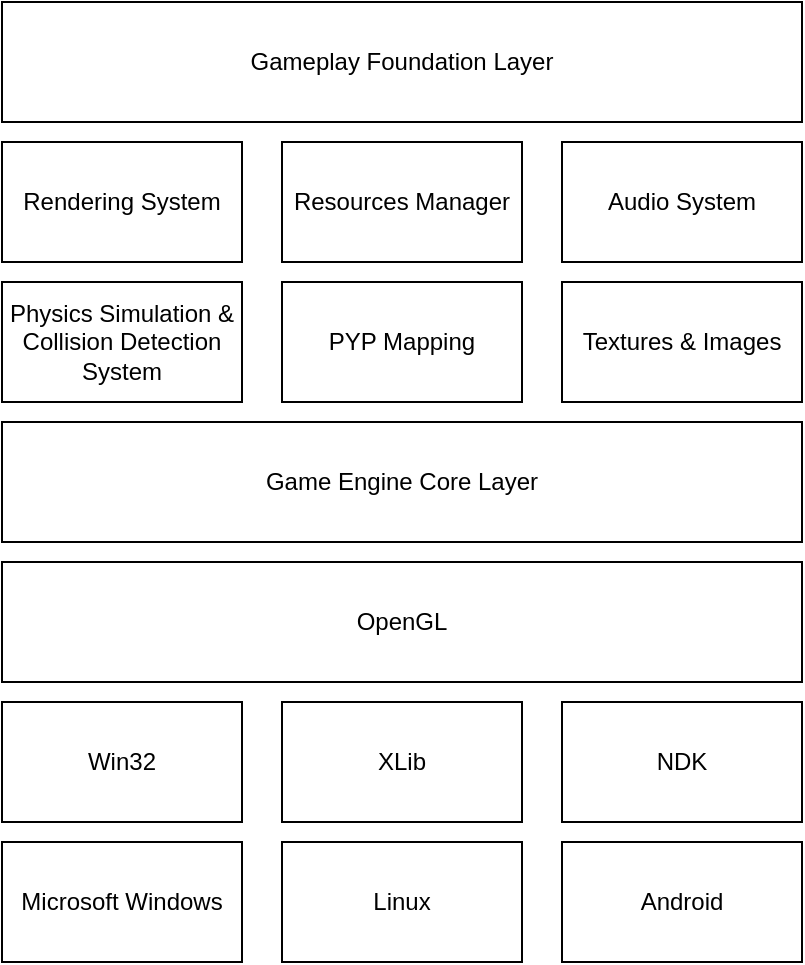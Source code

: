 <mxfile version="13.6.5" type="device"><diagram id="eJBhq-dFA0jJH-JUh6M7" name="Page-1"><mxGraphModel dx="981" dy="526" grid="1" gridSize="10" guides="1" tooltips="1" connect="1" arrows="1" fold="1" page="1" pageScale="1" pageWidth="827" pageHeight="1169" math="0" shadow="0"><root><mxCell id="0"/><mxCell id="1" parent="0"/><mxCell id="JtgpPkH2AH6ZyidewmbD-1" value="Microsoft Windows" style="rounded=0;whiteSpace=wrap;html=1;" vertex="1" parent="1"><mxGeometry x="120" y="510" width="120" height="60" as="geometry"/></mxCell><mxCell id="JtgpPkH2AH6ZyidewmbD-2" value="Linux" style="rounded=0;whiteSpace=wrap;html=1;" vertex="1" parent="1"><mxGeometry x="260" y="510" width="120" height="60" as="geometry"/></mxCell><mxCell id="JtgpPkH2AH6ZyidewmbD-3" value="Android" style="rounded=0;whiteSpace=wrap;html=1;" vertex="1" parent="1"><mxGeometry x="400" y="510" width="120" height="60" as="geometry"/></mxCell><mxCell id="JtgpPkH2AH6ZyidewmbD-4" value="Win32" style="rounded=0;whiteSpace=wrap;html=1;" vertex="1" parent="1"><mxGeometry x="120" y="440" width="120" height="60" as="geometry"/></mxCell><mxCell id="JtgpPkH2AH6ZyidewmbD-5" value="XLib" style="rounded=0;whiteSpace=wrap;html=1;" vertex="1" parent="1"><mxGeometry x="260" y="440" width="120" height="60" as="geometry"/></mxCell><mxCell id="JtgpPkH2AH6ZyidewmbD-6" value="NDK" style="rounded=0;whiteSpace=wrap;html=1;" vertex="1" parent="1"><mxGeometry x="400" y="440" width="120" height="60" as="geometry"/></mxCell><mxCell id="JtgpPkH2AH6ZyidewmbD-7" value="OpenGL" style="rounded=0;whiteSpace=wrap;html=1;" vertex="1" parent="1"><mxGeometry x="120" y="370" width="400" height="60" as="geometry"/></mxCell><mxCell id="JtgpPkH2AH6ZyidewmbD-8" value="Game Engine Core Layer" style="rounded=0;whiteSpace=wrap;html=1;" vertex="1" parent="1"><mxGeometry x="120" y="300" width="400" height="60" as="geometry"/></mxCell><mxCell id="JtgpPkH2AH6ZyidewmbD-9" value="Rendering System" style="rounded=0;whiteSpace=wrap;html=1;" vertex="1" parent="1"><mxGeometry x="120" y="160" width="120" height="60" as="geometry"/></mxCell><mxCell id="JtgpPkH2AH6ZyidewmbD-10" value="Resources Manager" style="rounded=0;whiteSpace=wrap;html=1;" vertex="1" parent="1"><mxGeometry x="260" y="160" width="120" height="60" as="geometry"/></mxCell><mxCell id="JtgpPkH2AH6ZyidewmbD-11" value="PYP Mapping" style="rounded=0;whiteSpace=wrap;html=1;" vertex="1" parent="1"><mxGeometry x="260" y="230" width="120" height="60" as="geometry"/></mxCell><mxCell id="JtgpPkH2AH6ZyidewmbD-12" value="Gameplay Foundation Layer" style="rounded=0;whiteSpace=wrap;html=1;" vertex="1" parent="1"><mxGeometry x="120" y="90" width="400" height="60" as="geometry"/></mxCell><mxCell id="JtgpPkH2AH6ZyidewmbD-14" value="Physics Simulation &amp;amp; Collision Detection System" style="rounded=0;whiteSpace=wrap;html=1;" vertex="1" parent="1"><mxGeometry x="120" y="230" width="120" height="60" as="geometry"/></mxCell><mxCell id="JtgpPkH2AH6ZyidewmbD-15" value="Textures &amp;amp; Images" style="rounded=0;whiteSpace=wrap;html=1;" vertex="1" parent="1"><mxGeometry x="400" y="230" width="120" height="60" as="geometry"/></mxCell><mxCell id="JtgpPkH2AH6ZyidewmbD-16" value="Audio System" style="rounded=0;whiteSpace=wrap;html=1;" vertex="1" parent="1"><mxGeometry x="400" y="160" width="120" height="60" as="geometry"/></mxCell></root></mxGraphModel></diagram></mxfile>